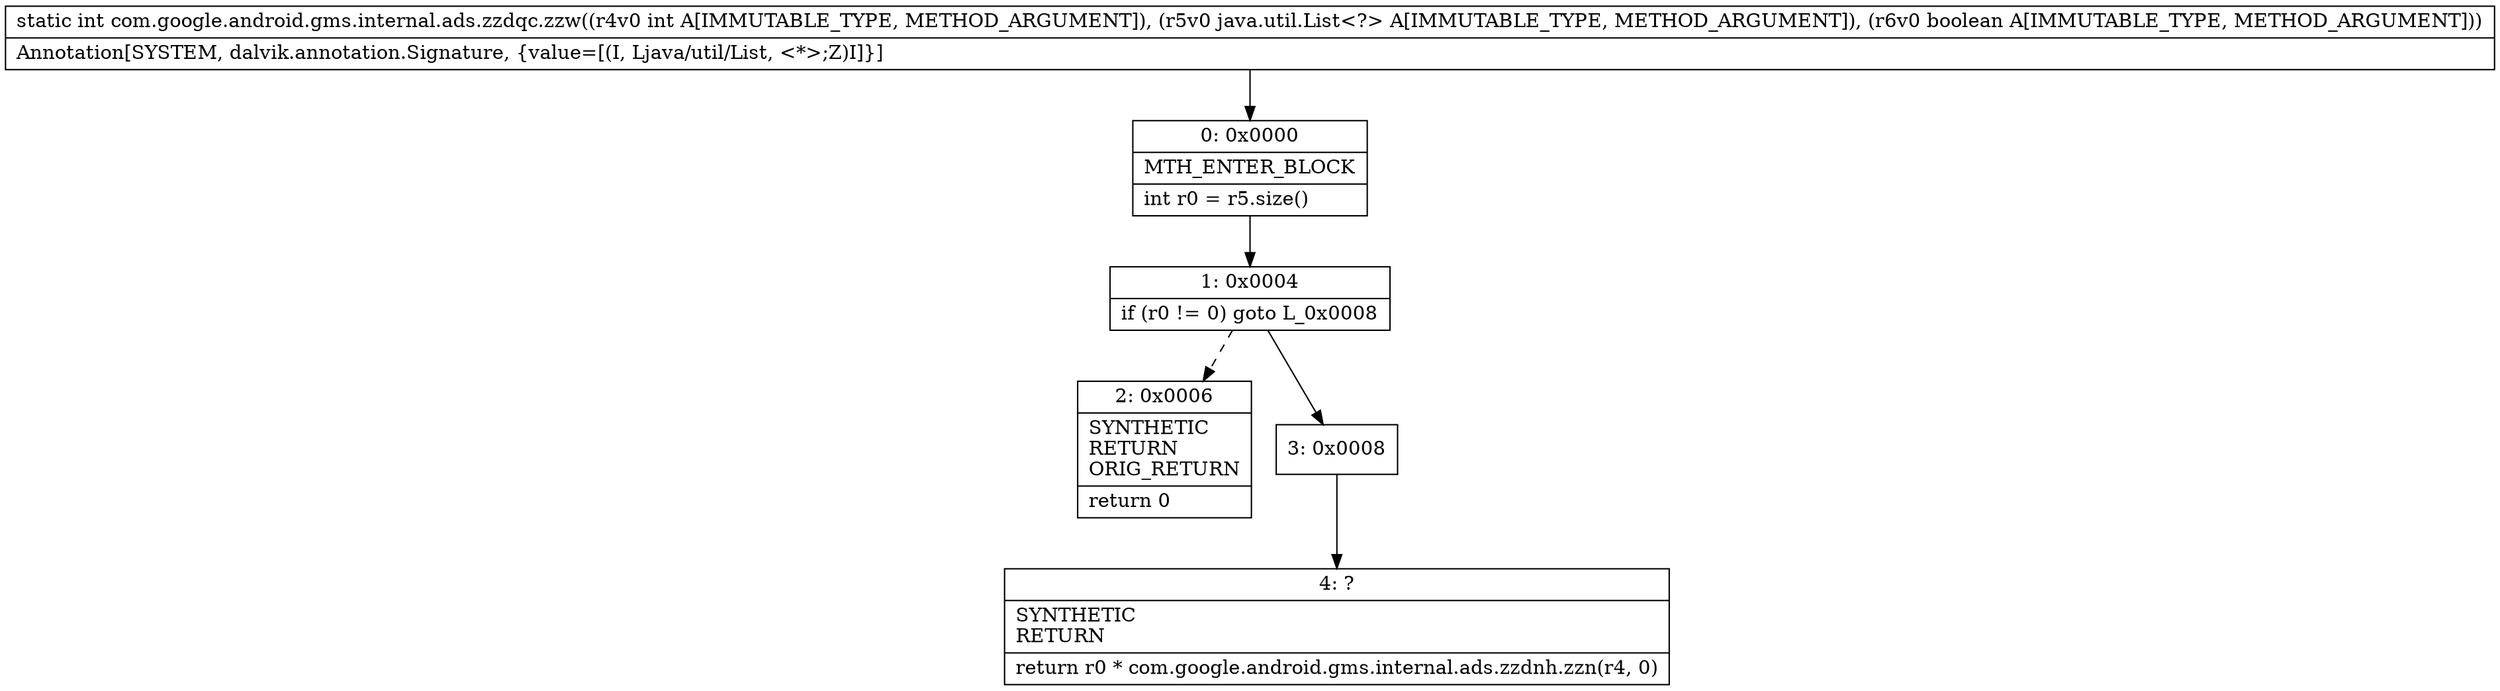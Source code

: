digraph "CFG forcom.google.android.gms.internal.ads.zzdqc.zzw(ILjava\/util\/List;Z)I" {
Node_0 [shape=record,label="{0\:\ 0x0000|MTH_ENTER_BLOCK\l|int r0 = r5.size()\l}"];
Node_1 [shape=record,label="{1\:\ 0x0004|if (r0 != 0) goto L_0x0008\l}"];
Node_2 [shape=record,label="{2\:\ 0x0006|SYNTHETIC\lRETURN\lORIG_RETURN\l|return 0\l}"];
Node_3 [shape=record,label="{3\:\ 0x0008}"];
Node_4 [shape=record,label="{4\:\ ?|SYNTHETIC\lRETURN\l|return r0 * com.google.android.gms.internal.ads.zzdnh.zzn(r4, 0)\l}"];
MethodNode[shape=record,label="{static int com.google.android.gms.internal.ads.zzdqc.zzw((r4v0 int A[IMMUTABLE_TYPE, METHOD_ARGUMENT]), (r5v0 java.util.List\<?\> A[IMMUTABLE_TYPE, METHOD_ARGUMENT]), (r6v0 boolean A[IMMUTABLE_TYPE, METHOD_ARGUMENT]))  | Annotation[SYSTEM, dalvik.annotation.Signature, \{value=[(I, Ljava\/util\/List, \<*\>;Z)I]\}]\l}"];
MethodNode -> Node_0;
Node_0 -> Node_1;
Node_1 -> Node_2[style=dashed];
Node_1 -> Node_3;
Node_3 -> Node_4;
}

